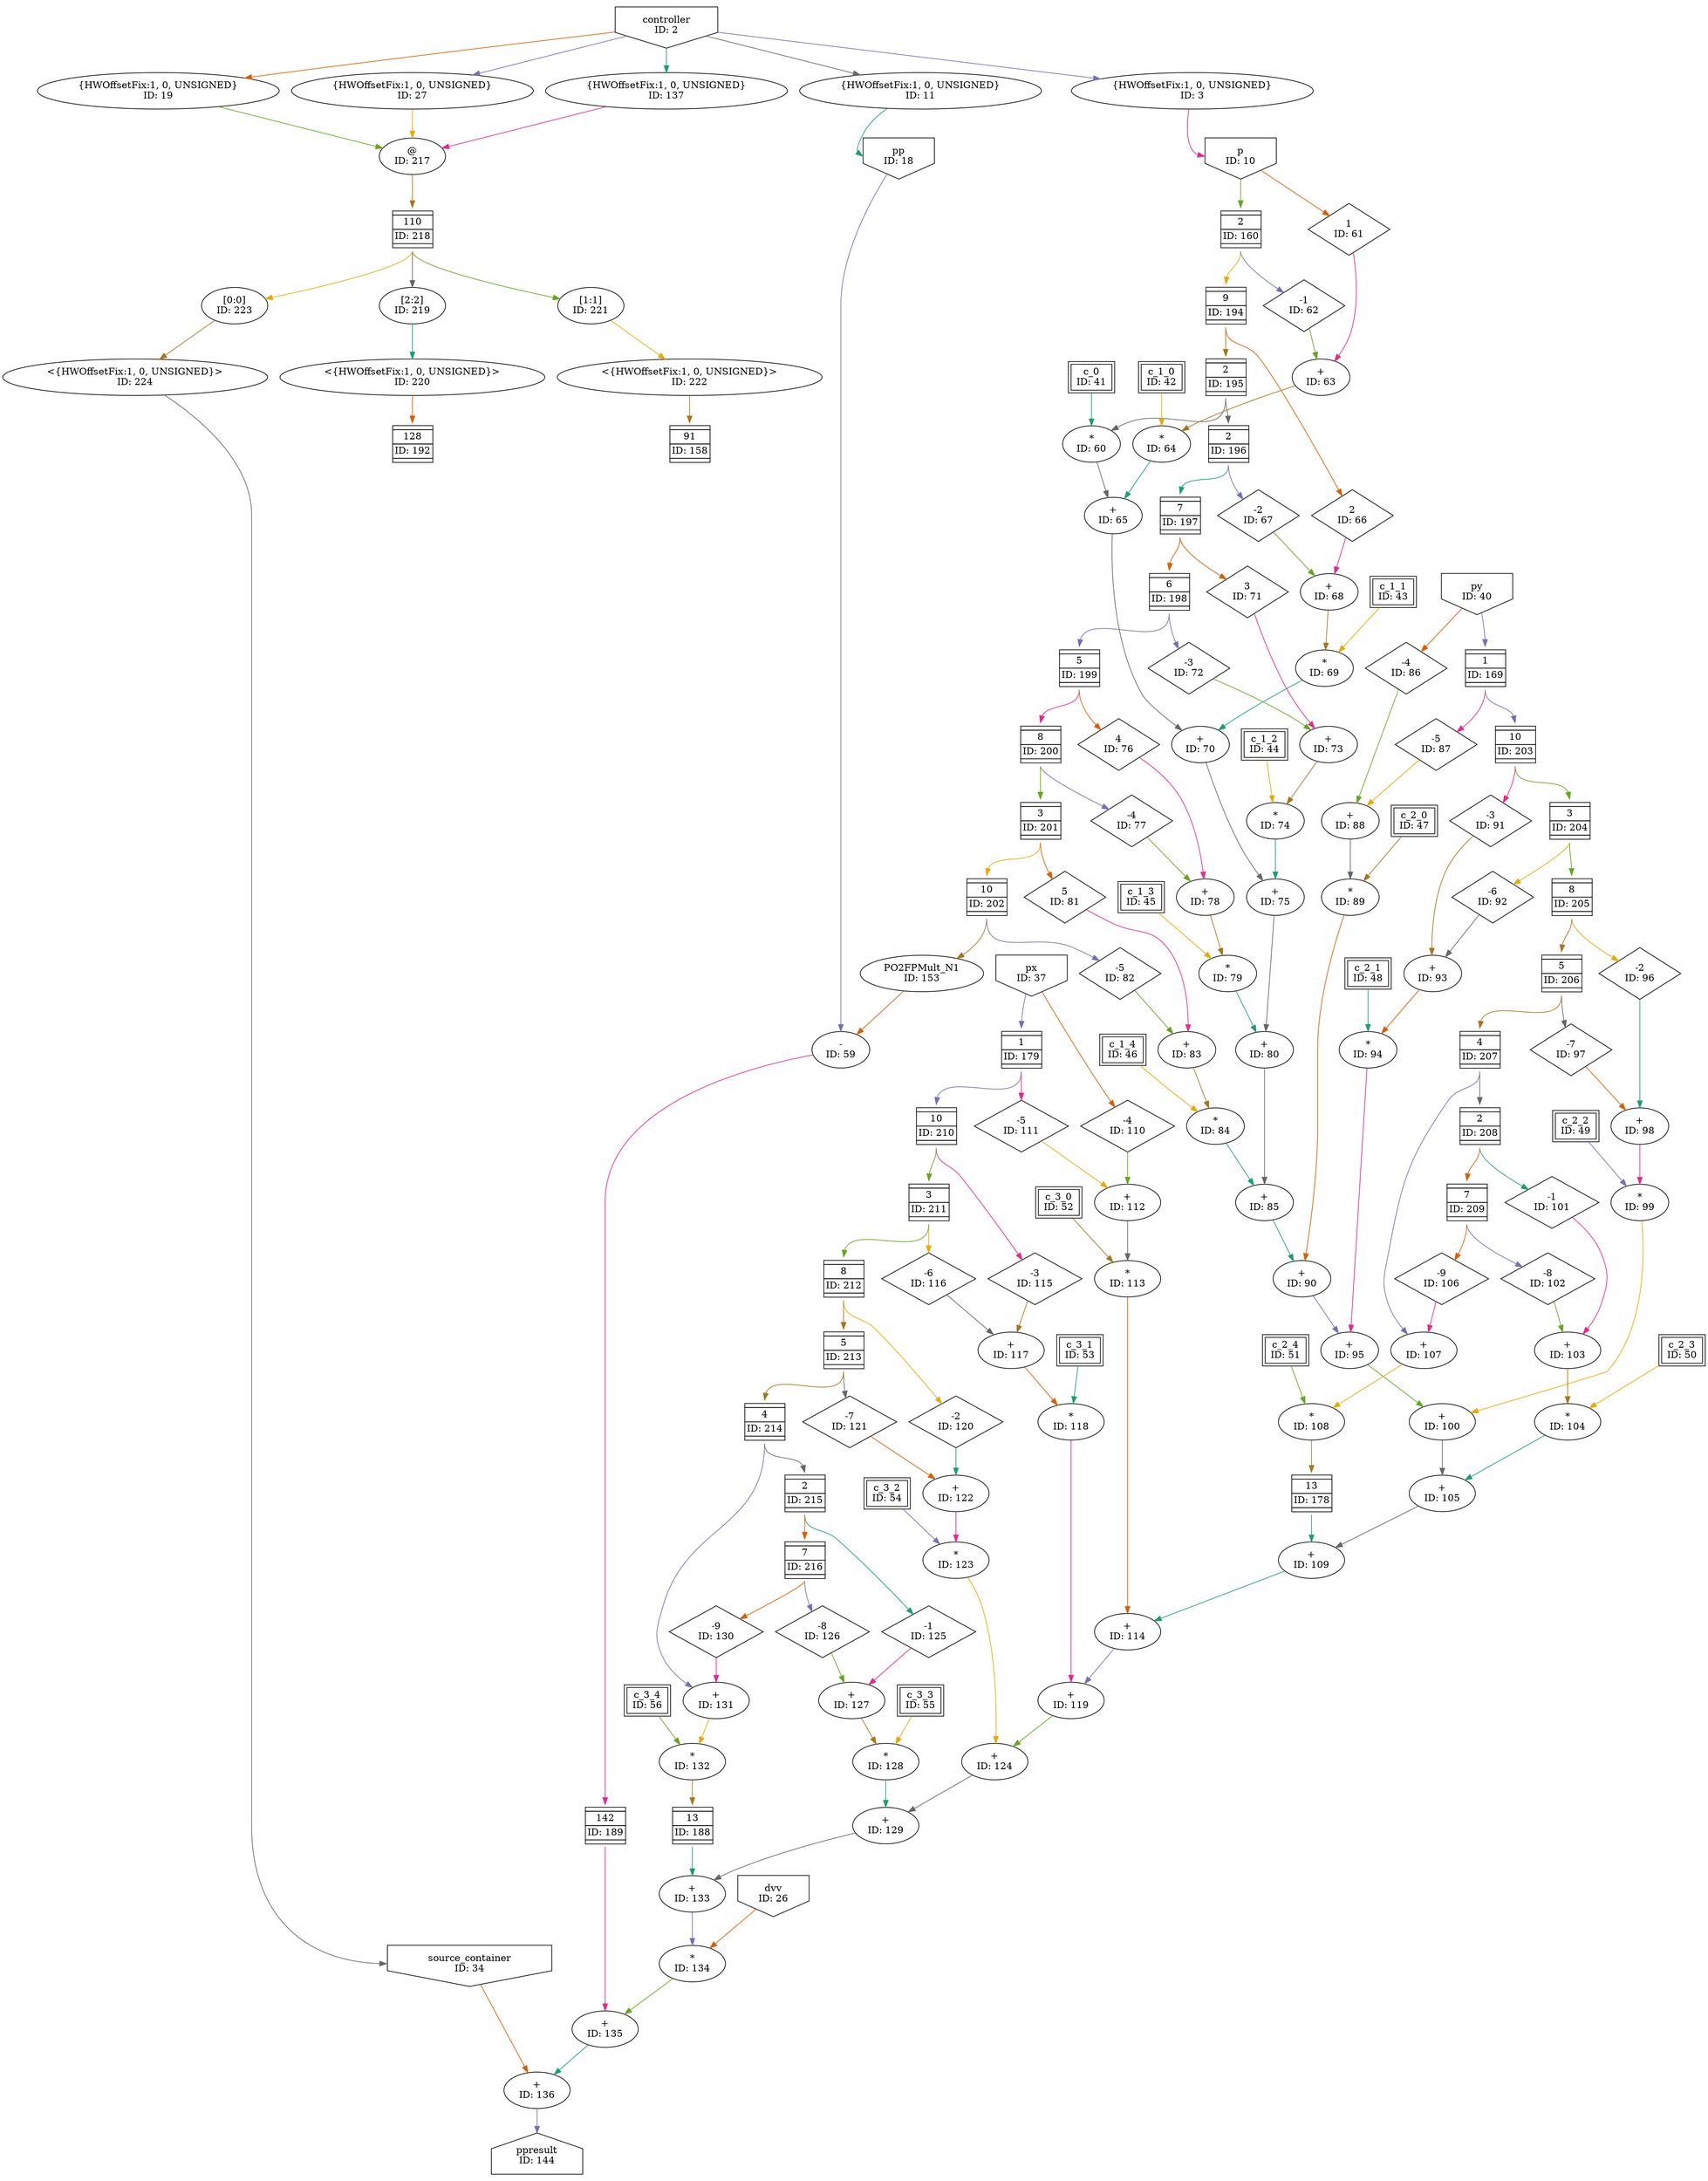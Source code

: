 digraph linearKernel_coalesced{
	NodeInput2 [shape=invhouse, label="controller\nID: 2"];
	NodeCast137 [label="{HWOffsetFix:1, 0, UNSIGNED}\nID: 137"];
	NodeCast19 [label="{HWOffsetFix:1, 0, UNSIGNED}\nID: 19"];
	NodeCast27 [label="{HWOffsetFix:1, 0, UNSIGNED}\nID: 27"];
	NodeCat217 [label="@\nID: 217"];
	NodeFIFO218 [shape=plaintext, label=<<TABLE BORDER="0" CELLSPACING="0" CELLBORDER="1"> <TR><TD></TD></TR><TR><TD>110</TD></TR><TR><TD>ID: 218</TD></TR> <TR><TD></TD></TR> </TABLE>>];
	NodeSlice219 [label="[2:2]\nID: 219"];
	NodeReinterpret220 [label="<{HWOffsetFix:1, 0, UNSIGNED}>\nID: 220"];
	NodeFIFO192 [shape=plaintext, label=<<TABLE BORDER="0" CELLSPACING="0" CELLBORDER="1"> <TR><TD></TD></TR><TR><TD>128</TD></TR><TR><TD>ID: 192</TD></TR> <TR><TD></TD></TR> </TABLE>>];
	NodeCast3 [label="{HWOffsetFix:1, 0, UNSIGNED}\nID: 3"];
	NodeInput10 [shape=invhouse, label="p\nID: 10"];
	NodeFIFO160 [shape=plaintext, label=<<TABLE BORDER="0" CELLSPACING="0" CELLBORDER="1"> <TR><TD></TD></TR><TR><TD>2</TD></TR><TR><TD>ID: 160</TD></TR> <TR><TD></TD></TR> </TABLE>>];
	NodeFIFO194 [shape=plaintext, label=<<TABLE BORDER="0" CELLSPACING="0" CELLBORDER="1"> <TR><TD></TD></TR><TR><TD>9</TD></TR><TR><TD>ID: 194</TD></TR> <TR><TD></TD></TR> </TABLE>>];
	NodeFIFO195 [shape=plaintext, label=<<TABLE BORDER="0" CELLSPACING="0" CELLBORDER="1"> <TR><TD></TD></TR><TR><TD>2</TD></TR><TR><TD>ID: 195</TD></TR> <TR><TD></TD></TR> </TABLE>>];
	NodeFIFO196 [shape=plaintext, label=<<TABLE BORDER="0" CELLSPACING="0" CELLBORDER="1"> <TR><TD></TD></TR><TR><TD>2</TD></TR><TR><TD>ID: 196</TD></TR> <TR><TD></TD></TR> </TABLE>>];
	NodeFIFO197 [shape=plaintext, label=<<TABLE BORDER="0" CELLSPACING="0" CELLBORDER="1"> <TR><TD></TD></TR><TR><TD>7</TD></TR><TR><TD>ID: 197</TD></TR> <TR><TD></TD></TR> </TABLE>>];
	NodeFIFO198 [shape=plaintext, label=<<TABLE BORDER="0" CELLSPACING="0" CELLBORDER="1"> <TR><TD></TD></TR><TR><TD>6</TD></TR><TR><TD>ID: 198</TD></TR> <TR><TD></TD></TR> </TABLE>>];
	NodeFIFO199 [shape=plaintext, label=<<TABLE BORDER="0" CELLSPACING="0" CELLBORDER="1"> <TR><TD></TD></TR><TR><TD>5</TD></TR><TR><TD>ID: 199</TD></TR> <TR><TD></TD></TR> </TABLE>>];
	NodeFIFO200 [shape=plaintext, label=<<TABLE BORDER="0" CELLSPACING="0" CELLBORDER="1"> <TR><TD></TD></TR><TR><TD>8</TD></TR><TR><TD>ID: 200</TD></TR> <TR><TD></TD></TR> </TABLE>>];
	NodeFIFO201 [shape=plaintext, label=<<TABLE BORDER="0" CELLSPACING="0" CELLBORDER="1"> <TR><TD></TD></TR><TR><TD>3</TD></TR><TR><TD>ID: 201</TD></TR> <TR><TD></TD></TR> </TABLE>>];
	NodeFIFO202 [shape=plaintext, label=<<TABLE BORDER="0" CELLSPACING="0" CELLBORDER="1"> <TR><TD></TD></TR><TR><TD>10</TD></TR><TR><TD>ID: 202</TD></TR> <TR><TD></TD></TR> </TABLE>>];
	NodePO2FPMult153 [label="PO2FPMult_N1\nID: 153"];
	NodeCast11 [label="{HWOffsetFix:1, 0, UNSIGNED}\nID: 11"];
	NodeInput18 [shape=invhouse, label="pp\nID: 18"];
	NodeSub59 [label="-\nID: 59"];
	NodeFIFO189 [shape=plaintext, label=<<TABLE BORDER="0" CELLSPACING="0" CELLBORDER="1"> <TR><TD></TD></TR><TR><TD>142</TD></TR><TR><TD>ID: 189</TD></TR> <TR><TD></TD></TR> </TABLE>>];
	NodeSlice221 [label="[1:1]\nID: 221"];
	NodeReinterpret222 [label="<{HWOffsetFix:1, 0, UNSIGNED}>\nID: 222"];
	NodeFIFO158 [shape=plaintext, label=<<TABLE BORDER="0" CELLSPACING="0" CELLBORDER="1"> <TR><TD></TD></TR><TR><TD>91</TD></TR><TR><TD>ID: 158</TD></TR> <TR><TD></TD></TR> </TABLE>>];
	NodeInput26 [shape=invhouse, label="dvv\nID: 26"];
	NodeInputMappedReg41 [shape=box, peripheries=2, label="c_0\nID: 41"];
	NodeMul60 [label="*\nID: 60"];
	NodeInputMappedReg42 [shape=box, peripheries=2, label="c_1_0\nID: 42"];
	NodeStreamOffset61 [shape=diamond, label="1\nID: 61"];
	NodeStreamOffset62 [shape=diamond, label="-1\nID: 62"];
	NodeAdd63 [label="+\nID: 63"];
	NodeMul64 [label="*\nID: 64"];
	NodeAdd65 [label="+\nID: 65"];
	NodeInputMappedReg43 [shape=box, peripheries=2, label="c_1_1\nID: 43"];
	NodeStreamOffset66 [shape=diamond, label="2\nID: 66"];
	NodeStreamOffset67 [shape=diamond, label="-2\nID: 67"];
	NodeAdd68 [label="+\nID: 68"];
	NodeMul69 [label="*\nID: 69"];
	NodeAdd70 [label="+\nID: 70"];
	NodeInputMappedReg44 [shape=box, peripheries=2, label="c_1_2\nID: 44"];
	NodeStreamOffset71 [shape=diamond, label="3\nID: 71"];
	NodeStreamOffset72 [shape=diamond, label="-3\nID: 72"];
	NodeAdd73 [label="+\nID: 73"];
	NodeMul74 [label="*\nID: 74"];
	NodeAdd75 [label="+\nID: 75"];
	NodeInputMappedReg45 [shape=box, peripheries=2, label="c_1_3\nID: 45"];
	NodeStreamOffset76 [shape=diamond, label="4\nID: 76"];
	NodeStreamOffset77 [shape=diamond, label="-4\nID: 77"];
	NodeAdd78 [label="+\nID: 78"];
	NodeMul79 [label="*\nID: 79"];
	NodeAdd80 [label="+\nID: 80"];
	NodeInputMappedReg46 [shape=box, peripheries=2, label="c_1_4\nID: 46"];
	NodeStreamOffset81 [shape=diamond, label="5\nID: 81"];
	NodeStreamOffset82 [shape=diamond, label="-5\nID: 82"];
	NodeAdd83 [label="+\nID: 83"];
	NodeMul84 [label="*\nID: 84"];
	NodeAdd85 [label="+\nID: 85"];
	NodeInputMappedReg47 [shape=box, peripheries=2, label="c_2_0\nID: 47"];
	NodeInput40 [shape=invhouse, label="py\nID: 40"];
	NodeStreamOffset86 [shape=diamond, label="-4\nID: 86"];
	NodeFIFO169 [shape=plaintext, label=<<TABLE BORDER="0" CELLSPACING="0" CELLBORDER="1"> <TR><TD></TD></TR><TR><TD>1</TD></TR><TR><TD>ID: 169</TD></TR> <TR><TD></TD></TR> </TABLE>>];
	NodeStreamOffset87 [shape=diamond, label="-5\nID: 87"];
	NodeAdd88 [label="+\nID: 88"];
	NodeMul89 [label="*\nID: 89"];
	NodeAdd90 [label="+\nID: 90"];
	NodeInputMappedReg48 [shape=box, peripheries=2, label="c_2_1\nID: 48"];
	NodeFIFO203 [shape=plaintext, label=<<TABLE BORDER="0" CELLSPACING="0" CELLBORDER="1"> <TR><TD></TD></TR><TR><TD>10</TD></TR><TR><TD>ID: 203</TD></TR> <TR><TD></TD></TR> </TABLE>>];
	NodeStreamOffset91 [shape=diamond, label="-3\nID: 91"];
	NodeFIFO204 [shape=plaintext, label=<<TABLE BORDER="0" CELLSPACING="0" CELLBORDER="1"> <TR><TD></TD></TR><TR><TD>3</TD></TR><TR><TD>ID: 204</TD></TR> <TR><TD></TD></TR> </TABLE>>];
	NodeStreamOffset92 [shape=diamond, label="-6\nID: 92"];
	NodeAdd93 [label="+\nID: 93"];
	NodeMul94 [label="*\nID: 94"];
	NodeAdd95 [label="+\nID: 95"];
	NodeInputMappedReg49 [shape=box, peripheries=2, label="c_2_2\nID: 49"];
	NodeFIFO205 [shape=plaintext, label=<<TABLE BORDER="0" CELLSPACING="0" CELLBORDER="1"> <TR><TD></TD></TR><TR><TD>8</TD></TR><TR><TD>ID: 205</TD></TR> <TR><TD></TD></TR> </TABLE>>];
	NodeStreamOffset96 [shape=diamond, label="-2\nID: 96"];
	NodeFIFO206 [shape=plaintext, label=<<TABLE BORDER="0" CELLSPACING="0" CELLBORDER="1"> <TR><TD></TD></TR><TR><TD>5</TD></TR><TR><TD>ID: 206</TD></TR> <TR><TD></TD></TR> </TABLE>>];
	NodeStreamOffset97 [shape=diamond, label="-7\nID: 97"];
	NodeAdd98 [label="+\nID: 98"];
	NodeMul99 [label="*\nID: 99"];
	NodeAdd100 [label="+\nID: 100"];
	NodeInputMappedReg50 [shape=box, peripheries=2, label="c_2_3\nID: 50"];
	NodeFIFO207 [shape=plaintext, label=<<TABLE BORDER="0" CELLSPACING="0" CELLBORDER="1"> <TR><TD></TD></TR><TR><TD>4</TD></TR><TR><TD>ID: 207</TD></TR> <TR><TD></TD></TR> </TABLE>>];
	NodeFIFO208 [shape=plaintext, label=<<TABLE BORDER="0" CELLSPACING="0" CELLBORDER="1"> <TR><TD></TD></TR><TR><TD>2</TD></TR><TR><TD>ID: 208</TD></TR> <TR><TD></TD></TR> </TABLE>>];
	NodeStreamOffset101 [shape=diamond, label="-1\nID: 101"];
	NodeFIFO209 [shape=plaintext, label=<<TABLE BORDER="0" CELLSPACING="0" CELLBORDER="1"> <TR><TD></TD></TR><TR><TD>7</TD></TR><TR><TD>ID: 209</TD></TR> <TR><TD></TD></TR> </TABLE>>];
	NodeStreamOffset102 [shape=diamond, label="-8\nID: 102"];
	NodeAdd103 [label="+\nID: 103"];
	NodeMul104 [label="*\nID: 104"];
	NodeAdd105 [label="+\nID: 105"];
	NodeInputMappedReg51 [shape=box, peripheries=2, label="c_2_4\nID: 51"];
	NodeStreamOffset106 [shape=diamond, label="-9\nID: 106"];
	NodeAdd107 [label="+\nID: 107"];
	NodeMul108 [label="*\nID: 108"];
	NodeFIFO178 [shape=plaintext, label=<<TABLE BORDER="0" CELLSPACING="0" CELLBORDER="1"> <TR><TD></TD></TR><TR><TD>13</TD></TR><TR><TD>ID: 178</TD></TR> <TR><TD></TD></TR> </TABLE>>];
	NodeAdd109 [label="+\nID: 109"];
	NodeInputMappedReg52 [shape=box, peripheries=2, label="c_3_0\nID: 52"];
	NodeInput37 [shape=invhouse, label="px\nID: 37"];
	NodeStreamOffset110 [shape=diamond, label="-4\nID: 110"];
	NodeFIFO179 [shape=plaintext, label=<<TABLE BORDER="0" CELLSPACING="0" CELLBORDER="1"> <TR><TD></TD></TR><TR><TD>1</TD></TR><TR><TD>ID: 179</TD></TR> <TR><TD></TD></TR> </TABLE>>];
	NodeStreamOffset111 [shape=diamond, label="-5\nID: 111"];
	NodeAdd112 [label="+\nID: 112"];
	NodeMul113 [label="*\nID: 113"];
	NodeAdd114 [label="+\nID: 114"];
	NodeInputMappedReg53 [shape=box, peripheries=2, label="c_3_1\nID: 53"];
	NodeFIFO210 [shape=plaintext, label=<<TABLE BORDER="0" CELLSPACING="0" CELLBORDER="1"> <TR><TD></TD></TR><TR><TD>10</TD></TR><TR><TD>ID: 210</TD></TR> <TR><TD></TD></TR> </TABLE>>];
	NodeStreamOffset115 [shape=diamond, label="-3\nID: 115"];
	NodeFIFO211 [shape=plaintext, label=<<TABLE BORDER="0" CELLSPACING="0" CELLBORDER="1"> <TR><TD></TD></TR><TR><TD>3</TD></TR><TR><TD>ID: 211</TD></TR> <TR><TD></TD></TR> </TABLE>>];
	NodeStreamOffset116 [shape=diamond, label="-6\nID: 116"];
	NodeAdd117 [label="+\nID: 117"];
	NodeMul118 [label="*\nID: 118"];
	NodeAdd119 [label="+\nID: 119"];
	NodeInputMappedReg54 [shape=box, peripheries=2, label="c_3_2\nID: 54"];
	NodeFIFO212 [shape=plaintext, label=<<TABLE BORDER="0" CELLSPACING="0" CELLBORDER="1"> <TR><TD></TD></TR><TR><TD>8</TD></TR><TR><TD>ID: 212</TD></TR> <TR><TD></TD></TR> </TABLE>>];
	NodeStreamOffset120 [shape=diamond, label="-2\nID: 120"];
	NodeFIFO213 [shape=plaintext, label=<<TABLE BORDER="0" CELLSPACING="0" CELLBORDER="1"> <TR><TD></TD></TR><TR><TD>5</TD></TR><TR><TD>ID: 213</TD></TR> <TR><TD></TD></TR> </TABLE>>];
	NodeStreamOffset121 [shape=diamond, label="-7\nID: 121"];
	NodeAdd122 [label="+\nID: 122"];
	NodeMul123 [label="*\nID: 123"];
	NodeAdd124 [label="+\nID: 124"];
	NodeInputMappedReg55 [shape=box, peripheries=2, label="c_3_3\nID: 55"];
	NodeFIFO214 [shape=plaintext, label=<<TABLE BORDER="0" CELLSPACING="0" CELLBORDER="1"> <TR><TD></TD></TR><TR><TD>4</TD></TR><TR><TD>ID: 214</TD></TR> <TR><TD></TD></TR> </TABLE>>];
	NodeFIFO215 [shape=plaintext, label=<<TABLE BORDER="0" CELLSPACING="0" CELLBORDER="1"> <TR><TD></TD></TR><TR><TD>2</TD></TR><TR><TD>ID: 215</TD></TR> <TR><TD></TD></TR> </TABLE>>];
	NodeStreamOffset125 [shape=diamond, label="-1\nID: 125"];
	NodeFIFO216 [shape=plaintext, label=<<TABLE BORDER="0" CELLSPACING="0" CELLBORDER="1"> <TR><TD></TD></TR><TR><TD>7</TD></TR><TR><TD>ID: 216</TD></TR> <TR><TD></TD></TR> </TABLE>>];
	NodeStreamOffset126 [shape=diamond, label="-8\nID: 126"];
	NodeAdd127 [label="+\nID: 127"];
	NodeMul128 [label="*\nID: 128"];
	NodeAdd129 [label="+\nID: 129"];
	NodeInputMappedReg56 [shape=box, peripheries=2, label="c_3_4\nID: 56"];
	NodeStreamOffset130 [shape=diamond, label="-9\nID: 130"];
	NodeAdd131 [label="+\nID: 131"];
	NodeMul132 [label="*\nID: 132"];
	NodeFIFO188 [shape=plaintext, label=<<TABLE BORDER="0" CELLSPACING="0" CELLBORDER="1"> <TR><TD></TD></TR><TR><TD>13</TD></TR><TR><TD>ID: 188</TD></TR> <TR><TD></TD></TR> </TABLE>>];
	NodeAdd133 [label="+\nID: 133"];
	NodeMul134 [label="*\nID: 134"];
	NodeAdd135 [label="+\nID: 135"];
	NodeSlice223 [label="[0:0]\nID: 223"];
	NodeReinterpret224 [label="<{HWOffsetFix:1, 0, UNSIGNED}>\nID: 224"];
	NodeInput34 [shape=invhouse, label="source_container\nID: 34"];
	NodeAdd136 [label="+\nID: 136"];
	NodeOutput144 [shape=house, label="ppresult\nID: 144"];
	NodeInput2 -> NodeCast137[color="/dark28/1" photon_data="EDGE,SrcNode:2,SrcNodePort:data"];
	NodeInput2 -> NodeCast19[color="/dark28/2" photon_data="EDGE,SrcNode:2,SrcNodePort:data"];
	NodeInput2 -> NodeCast27[color="/dark28/3" photon_data="EDGE,SrcNode:2,SrcNodePort:data"];
	NodeCast137 -> NodeCat217[color="/dark28/4" photon_data="EDGE,SrcNode:137,SrcNodePort:o"];
	NodeCast19 -> NodeCat217[color="/dark28/5" photon_data="EDGE,SrcNode:19,SrcNodePort:o"];
	NodeCast27 -> NodeCat217[color="/dark28/6" photon_data="EDGE,SrcNode:27,SrcNodePort:o"];
	NodeCat217 -> NodeFIFO218[headport="n" color="/dark28/7" photon_data="EDGE,SrcNode:217,SrcNodePort:result"];
	NodeFIFO218 -> NodeSlice219[tailport="s" color="/dark28/8" photon_data="EDGE,SrcNode:218,SrcNodePort:output"];
	NodeSlice219 -> NodeReinterpret220[color="/dark28/1" photon_data="EDGE,SrcNode:219,SrcNodePort:result"];
	NodeReinterpret220 -> NodeFIFO192[color="/dark28/2" ];
	NodeInput2 -> NodeCast3[color="/dark28/3" photon_data="EDGE,SrcNode:2,SrcNodePort:data"];
	NodeCast3 -> NodeInput10[headport="w" color="/dark28/4" ];
	NodeInput10 -> NodeFIFO160[headport="n" color="/dark28/5" photon_data="EDGE,SrcNode:10,SrcNodePort:data"];
	NodeFIFO160 -> NodeFIFO194[tailport="s" headport="n" color="/dark28/6" photon_data="EDGE,SrcNode:160,SrcNodePort:output"];
	NodeFIFO194 -> NodeFIFO195[tailport="s" headport="n" color="/dark28/7" photon_data="EDGE,SrcNode:194,SrcNodePort:output"];
	NodeFIFO195 -> NodeFIFO196[tailport="s" headport="n" color="/dark28/8" photon_data="EDGE,SrcNode:195,SrcNodePort:output"];
	NodeFIFO196 -> NodeFIFO197[tailport="s" headport="n" color="/dark28/1" photon_data="EDGE,SrcNode:196,SrcNodePort:output"];
	NodeFIFO197 -> NodeFIFO198[tailport="s" headport="n" color="/dark28/2" photon_data="EDGE,SrcNode:197,SrcNodePort:output"];
	NodeFIFO198 -> NodeFIFO199[tailport="s" headport="n" color="/dark28/3" photon_data="EDGE,SrcNode:198,SrcNodePort:output"];
	NodeFIFO199 -> NodeFIFO200[tailport="s" headport="n" color="/dark28/4" photon_data="EDGE,SrcNode:199,SrcNodePort:output"];
	NodeFIFO200 -> NodeFIFO201[tailport="s" headport="n" color="/dark28/5" photon_data="EDGE,SrcNode:200,SrcNodePort:output"];
	NodeFIFO201 -> NodeFIFO202[tailport="s" headport="n" color="/dark28/6" photon_data="EDGE,SrcNode:201,SrcNodePort:output"];
	NodeFIFO202 -> NodePO2FPMult153[tailport="s" color="/dark28/7" photon_data="EDGE,SrcNode:202,SrcNodePort:output"];
	NodeInput2 -> NodeCast11[color="/dark28/8" photon_data="EDGE,SrcNode:2,SrcNodePort:data"];
	NodeCast11 -> NodeInput18[headport="w" color="/dark28/1" ];
	NodePO2FPMult153 -> NodeSub59[color="/dark28/2" photon_data="EDGE,SrcNode:153,SrcNodePort:floatOut"];
	NodeInput18 -> NodeSub59[color="/dark28/3" photon_data="EDGE,SrcNode:18,SrcNodePort:data"];
	NodeSub59 -> NodeFIFO189[headport="n" color="/dark28/4" photon_data="EDGE,SrcNode:59,SrcNodePort:result"];
	NodeFIFO218 -> NodeSlice221[tailport="s" color="/dark28/5" photon_data="EDGE,SrcNode:218,SrcNodePort:output"];
	NodeSlice221 -> NodeReinterpret222[color="/dark28/6" photon_data="EDGE,SrcNode:221,SrcNodePort:result"];
	NodeReinterpret222 -> NodeFIFO158[color="/dark28/7" ];
	NodeFIFO195 -> NodeMul60[tailport="s" color="/dark28/8" photon_data="EDGE,SrcNode:195,SrcNodePort:output"];
	NodeInputMappedReg41 -> NodeMul60[color="/dark28/1" photon_data="EDGE,SrcNode:41,SrcNodePort:c_0"];
	NodeInput10 -> NodeStreamOffset61[color="/dark28/2" photon_data="EDGE,SrcNode:10,SrcNodePort:data"];
	NodeFIFO160 -> NodeStreamOffset62[tailport="s" color="/dark28/3" photon_data="EDGE,SrcNode:160,SrcNodePort:output"];
	NodeStreamOffset61 -> NodeAdd63[color="/dark28/4" photon_data="EDGE,SrcNode:61,SrcNodePort:output"];
	NodeStreamOffset62 -> NodeAdd63[color="/dark28/5" photon_data="EDGE,SrcNode:62,SrcNodePort:output"];
	NodeInputMappedReg42 -> NodeMul64[color="/dark28/6" photon_data="EDGE,SrcNode:42,SrcNodePort:c_1_0"];
	NodeAdd63 -> NodeMul64[color="/dark28/7" photon_data="EDGE,SrcNode:63,SrcNodePort:result"];
	NodeMul60 -> NodeAdd65[color="/dark28/8" photon_data="EDGE,SrcNode:60,SrcNodePort:result"];
	NodeMul64 -> NodeAdd65[color="/dark28/1" photon_data="EDGE,SrcNode:64,SrcNodePort:result"];
	NodeFIFO194 -> NodeStreamOffset66[tailport="s" color="/dark28/2" photon_data="EDGE,SrcNode:194,SrcNodePort:output"];
	NodeFIFO196 -> NodeStreamOffset67[tailport="s" color="/dark28/3" photon_data="EDGE,SrcNode:196,SrcNodePort:output"];
	NodeStreamOffset66 -> NodeAdd68[color="/dark28/4" photon_data="EDGE,SrcNode:66,SrcNodePort:output"];
	NodeStreamOffset67 -> NodeAdd68[color="/dark28/5" photon_data="EDGE,SrcNode:67,SrcNodePort:output"];
	NodeInputMappedReg43 -> NodeMul69[color="/dark28/6" photon_data="EDGE,SrcNode:43,SrcNodePort:c_1_1"];
	NodeAdd68 -> NodeMul69[color="/dark28/7" photon_data="EDGE,SrcNode:68,SrcNodePort:result"];
	NodeAdd65 -> NodeAdd70[color="/dark28/8" photon_data="EDGE,SrcNode:65,SrcNodePort:result"];
	NodeMul69 -> NodeAdd70[color="/dark28/1" photon_data="EDGE,SrcNode:69,SrcNodePort:result"];
	NodeFIFO197 -> NodeStreamOffset71[tailport="s" color="/dark28/2" photon_data="EDGE,SrcNode:197,SrcNodePort:output"];
	NodeFIFO198 -> NodeStreamOffset72[tailport="s" color="/dark28/3" photon_data="EDGE,SrcNode:198,SrcNodePort:output"];
	NodeStreamOffset71 -> NodeAdd73[color="/dark28/4" photon_data="EDGE,SrcNode:71,SrcNodePort:output"];
	NodeStreamOffset72 -> NodeAdd73[color="/dark28/5" photon_data="EDGE,SrcNode:72,SrcNodePort:output"];
	NodeInputMappedReg44 -> NodeMul74[color="/dark28/6" photon_data="EDGE,SrcNode:44,SrcNodePort:c_1_2"];
	NodeAdd73 -> NodeMul74[color="/dark28/7" photon_data="EDGE,SrcNode:73,SrcNodePort:result"];
	NodeAdd70 -> NodeAdd75[color="/dark28/8" photon_data="EDGE,SrcNode:70,SrcNodePort:result"];
	NodeMul74 -> NodeAdd75[color="/dark28/1" photon_data="EDGE,SrcNode:74,SrcNodePort:result"];
	NodeFIFO199 -> NodeStreamOffset76[tailport="s" color="/dark28/2" photon_data="EDGE,SrcNode:199,SrcNodePort:output"];
	NodeFIFO200 -> NodeStreamOffset77[tailport="s" color="/dark28/3" photon_data="EDGE,SrcNode:200,SrcNodePort:output"];
	NodeStreamOffset76 -> NodeAdd78[color="/dark28/4" photon_data="EDGE,SrcNode:76,SrcNodePort:output"];
	NodeStreamOffset77 -> NodeAdd78[color="/dark28/5" photon_data="EDGE,SrcNode:77,SrcNodePort:output"];
	NodeInputMappedReg45 -> NodeMul79[color="/dark28/6" photon_data="EDGE,SrcNode:45,SrcNodePort:c_1_3"];
	NodeAdd78 -> NodeMul79[color="/dark28/7" photon_data="EDGE,SrcNode:78,SrcNodePort:result"];
	NodeAdd75 -> NodeAdd80[color="/dark28/8" photon_data="EDGE,SrcNode:75,SrcNodePort:result"];
	NodeMul79 -> NodeAdd80[color="/dark28/1" photon_data="EDGE,SrcNode:79,SrcNodePort:result"];
	NodeFIFO201 -> NodeStreamOffset81[tailport="s" color="/dark28/2" photon_data="EDGE,SrcNode:201,SrcNodePort:output"];
	NodeFIFO202 -> NodeStreamOffset82[tailport="s" color="/dark28/3" photon_data="EDGE,SrcNode:202,SrcNodePort:output"];
	NodeStreamOffset81 -> NodeAdd83[color="/dark28/4" photon_data="EDGE,SrcNode:81,SrcNodePort:output"];
	NodeStreamOffset82 -> NodeAdd83[color="/dark28/5" photon_data="EDGE,SrcNode:82,SrcNodePort:output"];
	NodeInputMappedReg46 -> NodeMul84[color="/dark28/6" photon_data="EDGE,SrcNode:46,SrcNodePort:c_1_4"];
	NodeAdd83 -> NodeMul84[color="/dark28/7" photon_data="EDGE,SrcNode:83,SrcNodePort:result"];
	NodeAdd80 -> NodeAdd85[color="/dark28/8" photon_data="EDGE,SrcNode:80,SrcNodePort:result"];
	NodeMul84 -> NodeAdd85[color="/dark28/1" photon_data="EDGE,SrcNode:84,SrcNodePort:result"];
	NodeInput40 -> NodeStreamOffset86[color="/dark28/2" photon_data="EDGE,SrcNode:40,SrcNodePort:data"];
	NodeInput40 -> NodeFIFO169[headport="n" color="/dark28/3" photon_data="EDGE,SrcNode:40,SrcNodePort:data"];
	NodeFIFO169 -> NodeStreamOffset87[tailport="s" color="/dark28/4" photon_data="EDGE,SrcNode:169,SrcNodePort:output"];
	NodeStreamOffset86 -> NodeAdd88[color="/dark28/5" photon_data="EDGE,SrcNode:86,SrcNodePort:output"];
	NodeStreamOffset87 -> NodeAdd88[color="/dark28/6" photon_data="EDGE,SrcNode:87,SrcNodePort:output"];
	NodeInputMappedReg47 -> NodeMul89[color="/dark28/7" photon_data="EDGE,SrcNode:47,SrcNodePort:c_2_0"];
	NodeAdd88 -> NodeMul89[color="/dark28/8" photon_data="EDGE,SrcNode:88,SrcNodePort:result"];
	NodeAdd85 -> NodeAdd90[color="/dark28/1" photon_data="EDGE,SrcNode:85,SrcNodePort:result"];
	NodeMul89 -> NodeAdd90[color="/dark28/2" photon_data="EDGE,SrcNode:89,SrcNodePort:result"];
	NodeFIFO169 -> NodeFIFO203[tailport="s" headport="n" color="/dark28/3" photon_data="EDGE,SrcNode:169,SrcNodePort:output"];
	NodeFIFO203 -> NodeStreamOffset91[tailport="s" color="/dark28/4" photon_data="EDGE,SrcNode:203,SrcNodePort:output"];
	NodeFIFO203 -> NodeFIFO204[tailport="s" headport="n" color="/dark28/5" photon_data="EDGE,SrcNode:203,SrcNodePort:output"];
	NodeFIFO204 -> NodeStreamOffset92[tailport="s" color="/dark28/6" photon_data="EDGE,SrcNode:204,SrcNodePort:output"];
	NodeStreamOffset91 -> NodeAdd93[color="/dark28/7" photon_data="EDGE,SrcNode:91,SrcNodePort:output"];
	NodeStreamOffset92 -> NodeAdd93[color="/dark28/8" photon_data="EDGE,SrcNode:92,SrcNodePort:output"];
	NodeInputMappedReg48 -> NodeMul94[color="/dark28/1" photon_data="EDGE,SrcNode:48,SrcNodePort:c_2_1"];
	NodeAdd93 -> NodeMul94[color="/dark28/2" photon_data="EDGE,SrcNode:93,SrcNodePort:result"];
	NodeAdd90 -> NodeAdd95[color="/dark28/3" photon_data="EDGE,SrcNode:90,SrcNodePort:result"];
	NodeMul94 -> NodeAdd95[color="/dark28/4" photon_data="EDGE,SrcNode:94,SrcNodePort:result"];
	NodeFIFO204 -> NodeFIFO205[tailport="s" headport="n" color="/dark28/5" photon_data="EDGE,SrcNode:204,SrcNodePort:output"];
	NodeFIFO205 -> NodeStreamOffset96[tailport="s" color="/dark28/6" photon_data="EDGE,SrcNode:205,SrcNodePort:output"];
	NodeFIFO205 -> NodeFIFO206[tailport="s" headport="n" color="/dark28/7" photon_data="EDGE,SrcNode:205,SrcNodePort:output"];
	NodeFIFO206 -> NodeStreamOffset97[tailport="s" color="/dark28/8" photon_data="EDGE,SrcNode:206,SrcNodePort:output"];
	NodeStreamOffset96 -> NodeAdd98[color="/dark28/1" photon_data="EDGE,SrcNode:96,SrcNodePort:output"];
	NodeStreamOffset97 -> NodeAdd98[color="/dark28/2" photon_data="EDGE,SrcNode:97,SrcNodePort:output"];
	NodeInputMappedReg49 -> NodeMul99[color="/dark28/3" photon_data="EDGE,SrcNode:49,SrcNodePort:c_2_2"];
	NodeAdd98 -> NodeMul99[color="/dark28/4" photon_data="EDGE,SrcNode:98,SrcNodePort:result"];
	NodeAdd95 -> NodeAdd100[color="/dark28/5" photon_data="EDGE,SrcNode:95,SrcNodePort:result"];
	NodeMul99 -> NodeAdd100[color="/dark28/6" photon_data="EDGE,SrcNode:99,SrcNodePort:result"];
	NodeFIFO206 -> NodeFIFO207[tailport="s" headport="n" color="/dark28/7" photon_data="EDGE,SrcNode:206,SrcNodePort:output"];
	NodeFIFO207 -> NodeFIFO208[tailport="s" headport="n" color="/dark28/8" photon_data="EDGE,SrcNode:207,SrcNodePort:output"];
	NodeFIFO208 -> NodeStreamOffset101[tailport="s" color="/dark28/1" photon_data="EDGE,SrcNode:208,SrcNodePort:output"];
	NodeFIFO208 -> NodeFIFO209[tailport="s" headport="n" color="/dark28/2" photon_data="EDGE,SrcNode:208,SrcNodePort:output"];
	NodeFIFO209 -> NodeStreamOffset102[tailport="s" color="/dark28/3" photon_data="EDGE,SrcNode:209,SrcNodePort:output"];
	NodeStreamOffset101 -> NodeAdd103[color="/dark28/4" photon_data="EDGE,SrcNode:101,SrcNodePort:output"];
	NodeStreamOffset102 -> NodeAdd103[color="/dark28/5" photon_data="EDGE,SrcNode:102,SrcNodePort:output"];
	NodeInputMappedReg50 -> NodeMul104[color="/dark28/6" photon_data="EDGE,SrcNode:50,SrcNodePort:c_2_3"];
	NodeAdd103 -> NodeMul104[color="/dark28/7" photon_data="EDGE,SrcNode:103,SrcNodePort:result"];
	NodeAdd100 -> NodeAdd105[color="/dark28/8" photon_data="EDGE,SrcNode:100,SrcNodePort:result"];
	NodeMul104 -> NodeAdd105[color="/dark28/1" photon_data="EDGE,SrcNode:104,SrcNodePort:result"];
	NodeFIFO209 -> NodeStreamOffset106[tailport="s" color="/dark28/2" photon_data="EDGE,SrcNode:209,SrcNodePort:output"];
	NodeFIFO207 -> NodeAdd107[tailport="s" color="/dark28/3" photon_data="EDGE,SrcNode:207,SrcNodePort:output"];
	NodeStreamOffset106 -> NodeAdd107[color="/dark28/4" photon_data="EDGE,SrcNode:106,SrcNodePort:output"];
	NodeInputMappedReg51 -> NodeMul108[color="/dark28/5" photon_data="EDGE,SrcNode:51,SrcNodePort:c_2_4"];
	NodeAdd107 -> NodeMul108[color="/dark28/6" photon_data="EDGE,SrcNode:107,SrcNodePort:result"];
	NodeMul108 -> NodeFIFO178[headport="n" color="/dark28/7" photon_data="EDGE,SrcNode:108,SrcNodePort:result"];
	NodeAdd105 -> NodeAdd109[color="/dark28/8" photon_data="EDGE,SrcNode:105,SrcNodePort:result"];
	NodeFIFO178 -> NodeAdd109[tailport="s" color="/dark28/1" photon_data="EDGE,SrcNode:178,SrcNodePort:output"];
	NodeInput37 -> NodeStreamOffset110[color="/dark28/2" photon_data="EDGE,SrcNode:37,SrcNodePort:data"];
	NodeInput37 -> NodeFIFO179[headport="n" color="/dark28/3" photon_data="EDGE,SrcNode:37,SrcNodePort:data"];
	NodeFIFO179 -> NodeStreamOffset111[tailport="s" color="/dark28/4" photon_data="EDGE,SrcNode:179,SrcNodePort:output"];
	NodeStreamOffset110 -> NodeAdd112[color="/dark28/5" photon_data="EDGE,SrcNode:110,SrcNodePort:output"];
	NodeStreamOffset111 -> NodeAdd112[color="/dark28/6" photon_data="EDGE,SrcNode:111,SrcNodePort:output"];
	NodeInputMappedReg52 -> NodeMul113[color="/dark28/7" photon_data="EDGE,SrcNode:52,SrcNodePort:c_3_0"];
	NodeAdd112 -> NodeMul113[color="/dark28/8" photon_data="EDGE,SrcNode:112,SrcNodePort:result"];
	NodeAdd109 -> NodeAdd114[color="/dark28/1" photon_data="EDGE,SrcNode:109,SrcNodePort:result"];
	NodeMul113 -> NodeAdd114[color="/dark28/2" photon_data="EDGE,SrcNode:113,SrcNodePort:result"];
	NodeFIFO179 -> NodeFIFO210[tailport="s" headport="n" color="/dark28/3" photon_data="EDGE,SrcNode:179,SrcNodePort:output"];
	NodeFIFO210 -> NodeStreamOffset115[tailport="s" color="/dark28/4" photon_data="EDGE,SrcNode:210,SrcNodePort:output"];
	NodeFIFO210 -> NodeFIFO211[tailport="s" headport="n" color="/dark28/5" photon_data="EDGE,SrcNode:210,SrcNodePort:output"];
	NodeFIFO211 -> NodeStreamOffset116[tailport="s" color="/dark28/6" photon_data="EDGE,SrcNode:211,SrcNodePort:output"];
	NodeStreamOffset115 -> NodeAdd117[color="/dark28/7" photon_data="EDGE,SrcNode:115,SrcNodePort:output"];
	NodeStreamOffset116 -> NodeAdd117[color="/dark28/8" photon_data="EDGE,SrcNode:116,SrcNodePort:output"];
	NodeInputMappedReg53 -> NodeMul118[color="/dark28/1" photon_data="EDGE,SrcNode:53,SrcNodePort:c_3_1"];
	NodeAdd117 -> NodeMul118[color="/dark28/2" photon_data="EDGE,SrcNode:117,SrcNodePort:result"];
	NodeAdd114 -> NodeAdd119[color="/dark28/3" photon_data="EDGE,SrcNode:114,SrcNodePort:result"];
	NodeMul118 -> NodeAdd119[color="/dark28/4" photon_data="EDGE,SrcNode:118,SrcNodePort:result"];
	NodeFIFO211 -> NodeFIFO212[tailport="s" headport="n" color="/dark28/5" photon_data="EDGE,SrcNode:211,SrcNodePort:output"];
	NodeFIFO212 -> NodeStreamOffset120[tailport="s" color="/dark28/6" photon_data="EDGE,SrcNode:212,SrcNodePort:output"];
	NodeFIFO212 -> NodeFIFO213[tailport="s" headport="n" color="/dark28/7" photon_data="EDGE,SrcNode:212,SrcNodePort:output"];
	NodeFIFO213 -> NodeStreamOffset121[tailport="s" color="/dark28/8" photon_data="EDGE,SrcNode:213,SrcNodePort:output"];
	NodeStreamOffset120 -> NodeAdd122[color="/dark28/1" photon_data="EDGE,SrcNode:120,SrcNodePort:output"];
	NodeStreamOffset121 -> NodeAdd122[color="/dark28/2" photon_data="EDGE,SrcNode:121,SrcNodePort:output"];
	NodeInputMappedReg54 -> NodeMul123[color="/dark28/3" photon_data="EDGE,SrcNode:54,SrcNodePort:c_3_2"];
	NodeAdd122 -> NodeMul123[color="/dark28/4" photon_data="EDGE,SrcNode:122,SrcNodePort:result"];
	NodeAdd119 -> NodeAdd124[color="/dark28/5" photon_data="EDGE,SrcNode:119,SrcNodePort:result"];
	NodeMul123 -> NodeAdd124[color="/dark28/6" photon_data="EDGE,SrcNode:123,SrcNodePort:result"];
	NodeFIFO213 -> NodeFIFO214[tailport="s" headport="n" color="/dark28/7" photon_data="EDGE,SrcNode:213,SrcNodePort:output"];
	NodeFIFO214 -> NodeFIFO215[tailport="s" headport="n" color="/dark28/8" photon_data="EDGE,SrcNode:214,SrcNodePort:output"];
	NodeFIFO215 -> NodeStreamOffset125[tailport="s" color="/dark28/1" photon_data="EDGE,SrcNode:215,SrcNodePort:output"];
	NodeFIFO215 -> NodeFIFO216[tailport="s" headport="n" color="/dark28/2" photon_data="EDGE,SrcNode:215,SrcNodePort:output"];
	NodeFIFO216 -> NodeStreamOffset126[tailport="s" color="/dark28/3" photon_data="EDGE,SrcNode:216,SrcNodePort:output"];
	NodeStreamOffset125 -> NodeAdd127[color="/dark28/4" photon_data="EDGE,SrcNode:125,SrcNodePort:output"];
	NodeStreamOffset126 -> NodeAdd127[color="/dark28/5" photon_data="EDGE,SrcNode:126,SrcNodePort:output"];
	NodeInputMappedReg55 -> NodeMul128[color="/dark28/6" photon_data="EDGE,SrcNode:55,SrcNodePort:c_3_3"];
	NodeAdd127 -> NodeMul128[color="/dark28/7" photon_data="EDGE,SrcNode:127,SrcNodePort:result"];
	NodeAdd124 -> NodeAdd129[color="/dark28/8" photon_data="EDGE,SrcNode:124,SrcNodePort:result"];
	NodeMul128 -> NodeAdd129[color="/dark28/1" photon_data="EDGE,SrcNode:128,SrcNodePort:result"];
	NodeFIFO216 -> NodeStreamOffset130[tailport="s" color="/dark28/2" photon_data="EDGE,SrcNode:216,SrcNodePort:output"];
	NodeFIFO214 -> NodeAdd131[tailport="s" color="/dark28/3" photon_data="EDGE,SrcNode:214,SrcNodePort:output"];
	NodeStreamOffset130 -> NodeAdd131[color="/dark28/4" photon_data="EDGE,SrcNode:130,SrcNodePort:output"];
	NodeInputMappedReg56 -> NodeMul132[color="/dark28/5" photon_data="EDGE,SrcNode:56,SrcNodePort:c_3_4"];
	NodeAdd131 -> NodeMul132[color="/dark28/6" photon_data="EDGE,SrcNode:131,SrcNodePort:result"];
	NodeMul132 -> NodeFIFO188[headport="n" color="/dark28/7" photon_data="EDGE,SrcNode:132,SrcNodePort:result"];
	NodeAdd129 -> NodeAdd133[color="/dark28/8" photon_data="EDGE,SrcNode:129,SrcNodePort:result"];
	NodeFIFO188 -> NodeAdd133[tailport="s" color="/dark28/1" photon_data="EDGE,SrcNode:188,SrcNodePort:output"];
	NodeInput26 -> NodeMul134[color="/dark28/2" photon_data="EDGE,SrcNode:26,SrcNodePort:data"];
	NodeAdd133 -> NodeMul134[color="/dark28/3" photon_data="EDGE,SrcNode:133,SrcNodePort:result"];
	NodeFIFO189 -> NodeAdd135[tailport="s" color="/dark28/4" photon_data="EDGE,SrcNode:189,SrcNodePort:output"];
	NodeMul134 -> NodeAdd135[color="/dark28/5" photon_data="EDGE,SrcNode:134,SrcNodePort:result"];
	NodeFIFO218 -> NodeSlice223[tailport="s" color="/dark28/6" photon_data="EDGE,SrcNode:218,SrcNodePort:output"];
	NodeSlice223 -> NodeReinterpret224[color="/dark28/7" photon_data="EDGE,SrcNode:223,SrcNodePort:result"];
	NodeReinterpret224 -> NodeInput34[headport="w" color="/dark28/8" ];
	NodeAdd135 -> NodeAdd136[color="/dark28/1" photon_data="EDGE,SrcNode:135,SrcNodePort:result"];
	NodeInput34 -> NodeAdd136[color="/dark28/2" photon_data="EDGE,SrcNode:34,SrcNodePort:data"];
	NodeAdd136 -> NodeOutput144[color="/dark28/3" photon_data="EDGE,SrcNode:136,SrcNodePort:result"];
}

